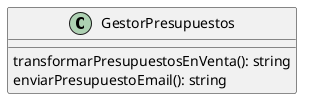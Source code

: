 @startuml GestorPresupuestos
class GestorPresupuestos{
    transformarPresupuestosEnVenta(): string
    enviarPresupuestoEmail(): string
}
@enduml
